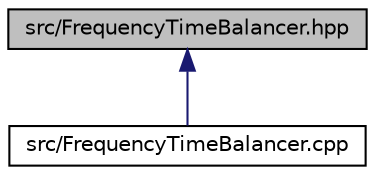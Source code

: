 digraph "src/FrequencyTimeBalancer.hpp"
{
 // LATEX_PDF_SIZE
  edge [fontname="Helvetica",fontsize="10",labelfontname="Helvetica",labelfontsize="10"];
  node [fontname="Helvetica",fontsize="10",shape=record];
  Node1 [label="src/FrequencyTimeBalancer.hpp",height=0.2,width=0.4,color="black", fillcolor="grey75", style="filled", fontcolor="black",tooltip=" "];
  Node1 -> Node2 [dir="back",color="midnightblue",fontsize="10",style="solid",fontname="Helvetica"];
  Node2 [label="src/FrequencyTimeBalancer.cpp",height=0.2,width=0.4,color="black", fillcolor="white", style="filled",URL="$_frequency_time_balancer_8cpp.html",tooltip=" "];
}
